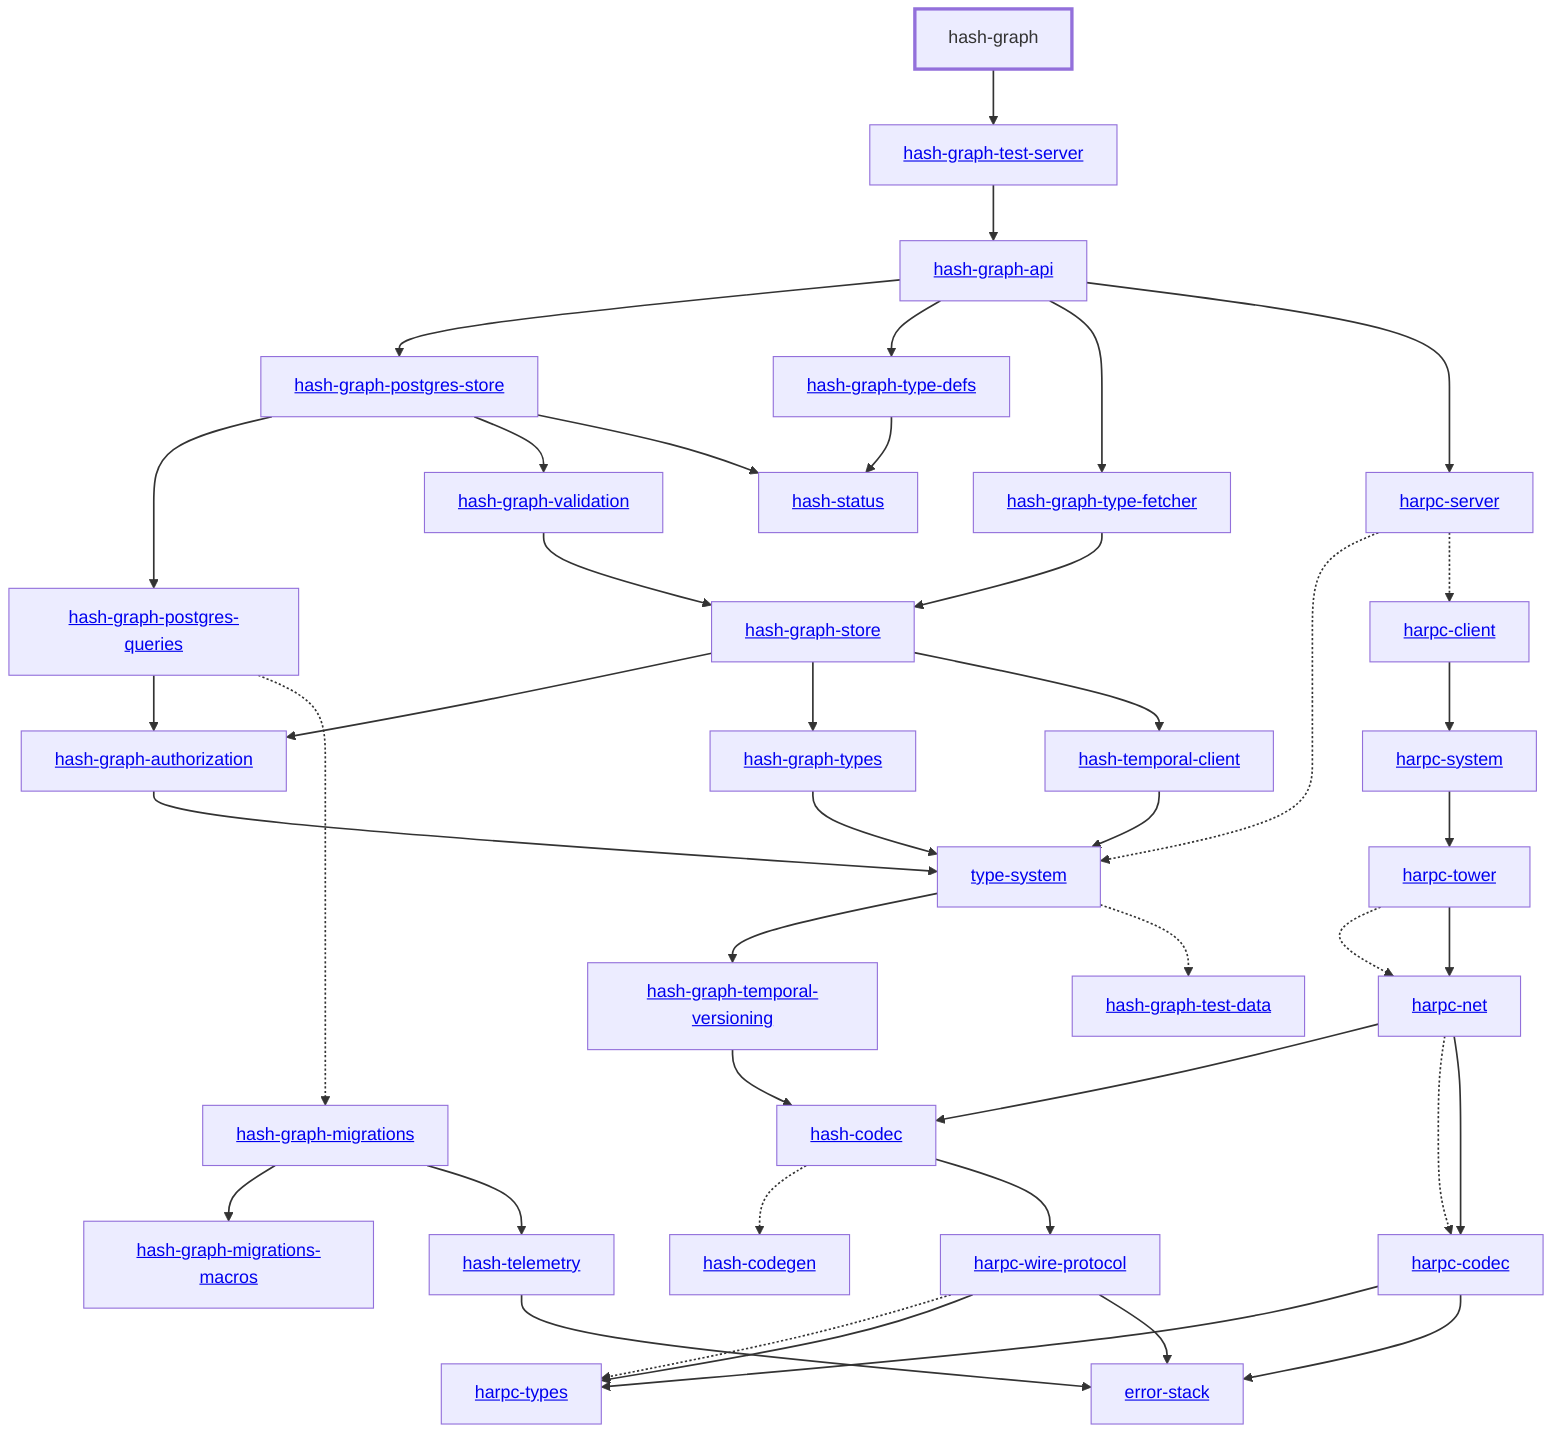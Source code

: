 graph TD
    linkStyle default stroke-width:1.5px
    classDef default stroke-width:1px
    classDef root stroke-width:3px
    classDef dev stroke-width:1px
    classDef build stroke-width:1px
    %% Legend
    %% --> : Normal dependency
    %% -.-> : Dev dependency
    %% ---> : Build dependency
    0[hash-graph]
    class 0 root
    1[<a href="../type_system">type-system</a>]
    2[<a href="../hash_codec">hash-codec</a>]
    3[<a href="../hash_codegen">hash-codegen</a>]
    4[<a href="../hash_graph_api">hash-graph-api</a>]
    5[<a href="../hash_graph_authorization">hash-graph-authorization</a>]
    6[<a href="../hash_graph_migrations">hash-graph-migrations</a>]
    7[<a href="../hash_graph_migrations_macros">hash-graph-migrations-macros</a>]
    8[<a href="../hash_graph_postgres_queries">hash-graph-postgres-queries</a>]
    9[<a href="../hash_graph_postgres_store">hash-graph-postgres-store</a>]
    10[<a href="../hash_graph_store">hash-graph-store</a>]
    11[<a href="../hash_graph_temporal_versioning">hash-graph-temporal-versioning</a>]
    12[<a href="../hash_graph_test_server">hash-graph-test-server</a>]
    13[<a href="../hash_graph_type_defs">hash-graph-type-defs</a>]
    14[<a href="../hash_graph_type_fetcher">hash-graph-type-fetcher</a>]
    15[<a href="../hash_graph_types">hash-graph-types</a>]
    16[<a href="../hash_graph_validation">hash-graph-validation</a>]
    17[<a href="../harpc_client">harpc-client</a>]
    18[<a href="../harpc_codec">harpc-codec</a>]
    19[<a href="../harpc_net">harpc-net</a>]
    20[<a href="../harpc_server">harpc-server</a>]
    21[<a href="../harpc_system">harpc-system</a>]
    22[<a href="../harpc_tower">harpc-tower</a>]
    23[<a href="../harpc_types">harpc-types</a>]
    24[<a href="../harpc_wire_protocol">harpc-wire-protocol</a>]
    25[<a href="../hash_status">hash-status</a>]
    26[<a href="../hash_telemetry">hash-telemetry</a>]
    27[<a href="../hash_temporal_client">hash-temporal-client</a>]
    28[<a href="../error_stack">error-stack</a>]
    29[<a href="../hash_graph_test_data">hash-graph-test-data</a>]
    0 --> 12
    1 --> 11
    1 -.-> 29
    2 -.-> 3
    2 --> 24
    4 --> 9
    4 --> 13
    4 --> 14
    4 --> 20
    5 --> 1
    6 --> 7
    6 --> 26
    8 --> 5
    8 -.-> 6
    9 --> 8
    9 --> 16
    9 --> 25
    10 --> 5
    10 --> 15
    10 --> 27
    11 --> 2
    12 --> 4
    13 --> 25
    14 --> 10
    15 --> 1
    16 --> 10
    17 --> 21
    18 --> 23
    18 --> 28
    19 --> 2
    19 -.-> 18
    19 --> 18
    20 -.-> 1
    20 -.-> 17
    21 --> 22
    22 -.-> 19
    22 --> 19
    24 -.-> 23
    24 --> 23
    24 --> 28
    26 --> 28
    27 --> 1